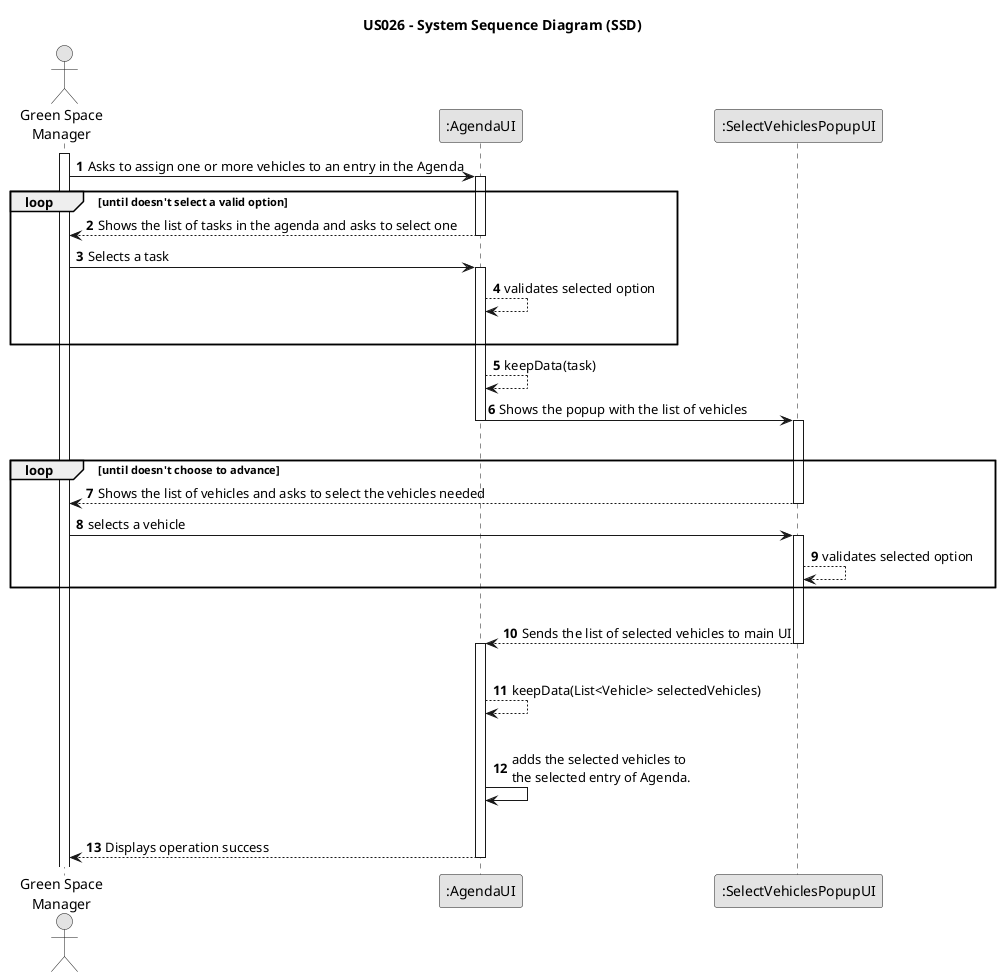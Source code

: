 @startuml
skinparam monochrome true
skinparam packageStyle rectangle
skinparam shadowing false

title US026 - System Sequence Diagram (SSD)

autonumber


actor "Green Space\nManager" as GSM
participant ":AgendaUI" as UI
participant ":SelectVehiclesPopupUI" as POPUP

activate GSM

GSM -> UI: Asks to assign one or more vehicles to an entry in the Agenda
activate UI

    loop until doesn't select a valid option

    UI --> GSM: Shows the list of tasks in the agenda and asks to select one
deactivate UI

GSM -> UI : Selects a task
activate UI
UI --> UI : validates selected option
|||
end loop

    UI --> UI : keepData(task)

    UI -> POPUP : Shows the popup with the list of vehicles
    deactivate UI
    activate POPUP
    |||
    loop until doesn't choose to advance
    POPUP --> GSM: Shows the list of vehicles and asks to select the vehicles needed
deactivate POPUP

GSM -> POPUP : selects a vehicle
activate POPUP
POPUP --> POPUP : validates selected option
end loop
|||
POPUP --> UI : Sends the list of selected vehicles to main UI
deactivate POPUP
activate UI
    |||
    UI --> UI : keepData(List<Vehicle> selectedVehicles)
    |||
    UI -> UI : adds the selected vehicles to\nthe selected entry of Agenda.
    |||


    UI --> GSM: Displays operation success
deactivate UI

@enduml